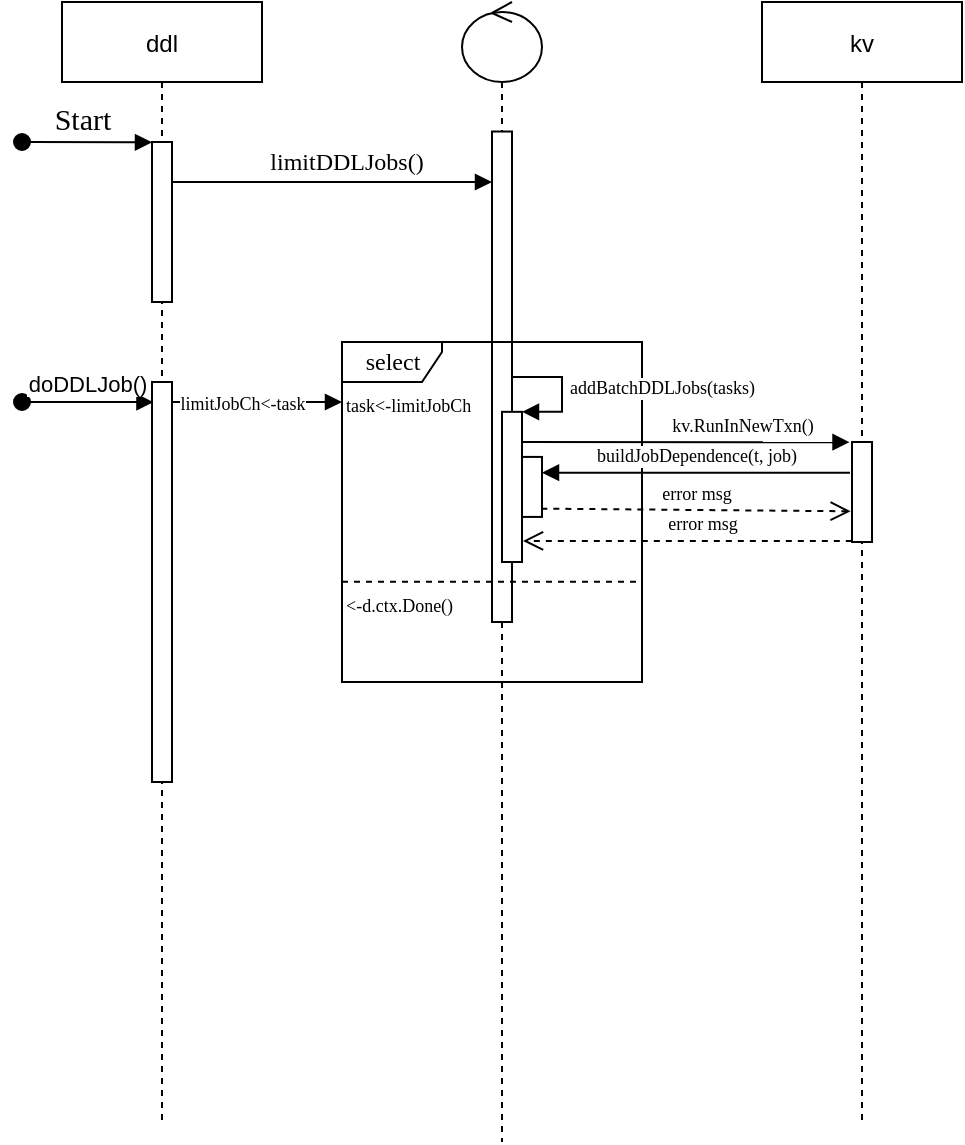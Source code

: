 <mxfile version="14.1.2" type="github">
  <diagram id="kgpKYQtTHZ0yAKxKKP6v" name="Page-1">
    <mxGraphModel dx="1144" dy="803" grid="1" gridSize="10" guides="1" tooltips="1" connect="1" arrows="1" fold="1" page="1" pageScale="1" pageWidth="850" pageHeight="1100" math="0" shadow="0">
      <root>
        <mxCell id="0" />
        <mxCell id="1" parent="0" />
        <mxCell id="3nuBFxr9cyL0pnOWT2aG-1" value="ddl" style="shape=umlLifeline;perimeter=lifelinePerimeter;container=1;collapsible=0;recursiveResize=0;rounded=0;shadow=0;strokeWidth=1;" parent="1" vertex="1">
          <mxGeometry x="120" y="80" width="100" height="560" as="geometry" />
        </mxCell>
        <mxCell id="3nuBFxr9cyL0pnOWT2aG-2" value="" style="points=[];perimeter=orthogonalPerimeter;rounded=0;shadow=0;strokeWidth=1;" parent="3nuBFxr9cyL0pnOWT2aG-1" vertex="1">
          <mxGeometry x="45" y="70" width="10" height="80" as="geometry" />
        </mxCell>
        <mxCell id="Rc-yee8FklsOBrAxNW3L-44" value="" style="points=[];perimeter=orthogonalPerimeter;rounded=0;shadow=0;strokeWidth=1;" parent="3nuBFxr9cyL0pnOWT2aG-1" vertex="1">
          <mxGeometry x="45" y="190" width="10" height="200" as="geometry" />
        </mxCell>
        <mxCell id="Rc-yee8FklsOBrAxNW3L-38" value="" style="shape=umlLifeline;participant=umlControl;perimeter=lifelinePerimeter;whiteSpace=wrap;html=1;container=1;collapsible=0;recursiveResize=0;verticalAlign=top;spacingTop=36;outlineConnect=0;labelBackgroundColor=none;fontFamily=Times New Roman;" parent="1" vertex="1">
          <mxGeometry x="320" y="80" width="40" height="570" as="geometry" />
        </mxCell>
        <mxCell id="Rc-yee8FklsOBrAxNW3L-45" value="" style="points=[];perimeter=orthogonalPerimeter;rounded=0;shadow=0;strokeWidth=1;" parent="Rc-yee8FklsOBrAxNW3L-38" vertex="1">
          <mxGeometry x="15" y="64.76" width="10" height="245.24" as="geometry" />
        </mxCell>
        <mxCell id="Rc-yee8FklsOBrAxNW3L-40" value="Start" style="html=1;verticalAlign=bottom;startArrow=oval;startFill=1;endArrow=block;startSize=8;fontFamily=Times New Roman;fontSize=15;entryX=0;entryY=0.002;entryDx=0;entryDy=0;entryPerimeter=0;" parent="1" target="3nuBFxr9cyL0pnOWT2aG-2" edge="1">
          <mxGeometry x="-0.077" width="60" relative="1" as="geometry">
            <mxPoint x="100" y="150" as="sourcePoint" />
            <mxPoint x="160" y="150" as="targetPoint" />
            <mxPoint as="offset" />
          </mxGeometry>
        </mxCell>
        <mxCell id="Rc-yee8FklsOBrAxNW3L-41" value="doDDLJob()" style="verticalAlign=bottom;startArrow=oval;endArrow=block;startSize=8;shadow=0;strokeWidth=1;entryX=0.072;entryY=0.053;entryDx=0;entryDy=0;entryPerimeter=0;" parent="1" edge="1">
          <mxGeometry relative="1" as="geometry">
            <mxPoint x="100" y="280" as="sourcePoint" />
            <mxPoint x="165.72" y="280.07" as="targetPoint" />
          </mxGeometry>
        </mxCell>
        <mxCell id="Rc-yee8FklsOBrAxNW3L-46" value="&lt;font style=&quot;font-size: 12px&quot;&gt;limitDDLJobs()&lt;/font&gt;" style="html=1;verticalAlign=bottom;endArrow=block;fontFamily=Times New Roman;fontSize=15;exitX=0.967;exitY=0.25;exitDx=0;exitDy=0;exitPerimeter=0;" parent="1" source="3nuBFxr9cyL0pnOWT2aG-2" target="Rc-yee8FklsOBrAxNW3L-45" edge="1">
          <mxGeometry x="0.093" width="80" relative="1" as="geometry">
            <mxPoint x="180" y="170" as="sourcePoint" />
            <mxPoint x="290" y="170" as="targetPoint" />
            <mxPoint as="offset" />
          </mxGeometry>
        </mxCell>
        <mxCell id="Rc-yee8FklsOBrAxNW3L-49" value="&lt;font style=&quot;font-size: 9px&quot;&gt;limitJobCh&amp;lt;-task&lt;/font&gt;" style="html=1;verticalAlign=bottom;endArrow=block;fontFamily=Times New Roman;fontSize=15;entryX=0;entryY=0.5;entryDx=0;entryDy=0;exitX=1.015;exitY=0.05;exitDx=0;exitDy=0;exitPerimeter=0;" parent="1" source="Rc-yee8FklsOBrAxNW3L-44" target="Rc-yee8FklsOBrAxNW3L-51" edge="1">
          <mxGeometry x="-0.179" y="-10" width="80" relative="1" as="geometry">
            <mxPoint x="190" y="280" as="sourcePoint" />
            <mxPoint x="228" y="290" as="targetPoint" />
            <mxPoint as="offset" />
          </mxGeometry>
        </mxCell>
        <mxCell id="Rc-yee8FklsOBrAxNW3L-50" value="select" style="shape=umlFrame;tabWidth=110;tabHeight=30;tabPosition=left;html=1;boundedLbl=1;labelInHeader=1;width=50;height=20;fontFamily=Times New Roman;" parent="1" vertex="1">
          <mxGeometry x="260" y="250" width="150" height="170" as="geometry" />
        </mxCell>
        <mxCell id="Rc-yee8FklsOBrAxNW3L-51" value="task&lt;-limitJobCh" style="text;fontSize=9;fontFamily=Times New Roman;" parent="Rc-yee8FklsOBrAxNW3L-50" vertex="1">
          <mxGeometry width="70" height="20" relative="1" as="geometry">
            <mxPoint y="20" as="offset" />
          </mxGeometry>
        </mxCell>
        <mxCell id="Rc-yee8FklsOBrAxNW3L-52" value="" style="line;strokeWidth=1;dashed=1;labelPosition=center;verticalLabelPosition=bottom;align=left;verticalAlign=top;spacingLeft=20;spacingTop=15;fontSize=9;" parent="Rc-yee8FklsOBrAxNW3L-50" vertex="1">
          <mxGeometry y="102.45" width="150" height="34.915" as="geometry" />
        </mxCell>
        <mxCell id="Rc-yee8FklsOBrAxNW3L-54" value="&lt;-d.ctx.Done()" style="text;fontSize=9;fontFamily=Times New Roman;" parent="Rc-yee8FklsOBrAxNW3L-50" vertex="1">
          <mxGeometry y="119.903" width="70" height="17.457" as="geometry" />
        </mxCell>
        <mxCell id="Rc-yee8FklsOBrAxNW3L-55" value="" style="html=1;points=[];perimeter=orthogonalPerimeter;labelBackgroundColor=none;fontFamily=Times New Roman;fontSize=9;" parent="Rc-yee8FklsOBrAxNW3L-50" vertex="1">
          <mxGeometry x="80" y="34.92" width="10" height="75.08" as="geometry" />
        </mxCell>
        <mxCell id="Rc-yee8FklsOBrAxNW3L-56" value="addBatchDDLJobs(tasks)" style="edgeStyle=orthogonalEdgeStyle;html=1;align=left;spacingLeft=2;endArrow=block;rounded=0;entryX=1;entryY=0;fontFamily=Times New Roman;fontSize=9;" parent="Rc-yee8FklsOBrAxNW3L-50" target="Rc-yee8FklsOBrAxNW3L-55" edge="1">
          <mxGeometry relative="1" as="geometry">
            <mxPoint x="85" y="17.457" as="sourcePoint" />
            <Array as="points">
              <mxPoint x="110" y="17.457" />
            </Array>
          </mxGeometry>
        </mxCell>
        <mxCell id="Rc-yee8FklsOBrAxNW3L-62" value="kv.RunInNewTxn()" style="html=1;verticalAlign=bottom;endArrow=block;fontFamily=Times New Roman;fontSize=9;entryX=-0.124;entryY=0.002;entryDx=0;entryDy=0;entryPerimeter=0;" parent="Rc-yee8FklsOBrAxNW3L-50" target="Rc-yee8FklsOBrAxNW3L-61" edge="1">
          <mxGeometry x="0.343" width="80" relative="1" as="geometry">
            <mxPoint x="90" y="50" as="sourcePoint" />
            <mxPoint x="170" y="50" as="targetPoint" />
            <mxPoint as="offset" />
          </mxGeometry>
        </mxCell>
        <mxCell id="Rc-yee8FklsOBrAxNW3L-64" value="" style="html=1;points=[];perimeter=orthogonalPerimeter;labelBackgroundColor=none;fontFamily=Times New Roman;fontSize=9;" parent="Rc-yee8FklsOBrAxNW3L-50" vertex="1">
          <mxGeometry x="90" y="57.46" width="10" height="30" as="geometry" />
        </mxCell>
        <mxCell id="Rc-yee8FklsOBrAxNW3L-59" value="kv" style="shape=umlLifeline;perimeter=lifelinePerimeter;container=1;collapsible=0;recursiveResize=0;rounded=0;shadow=0;strokeWidth=1;" parent="1" vertex="1">
          <mxGeometry x="470" y="80" width="100" height="560" as="geometry" />
        </mxCell>
        <mxCell id="Rc-yee8FklsOBrAxNW3L-61" value="" style="points=[];perimeter=orthogonalPerimeter;rounded=0;shadow=0;strokeWidth=1;" parent="Rc-yee8FklsOBrAxNW3L-59" vertex="1">
          <mxGeometry x="45" y="220" width="10" height="50" as="geometry" />
        </mxCell>
        <mxCell id="Rc-yee8FklsOBrAxNW3L-63" value="error msg" style="html=1;verticalAlign=bottom;endArrow=open;dashed=1;endSize=8;fontFamily=Times New Roman;fontSize=9;entryX=1.049;entryY=0.86;entryDx=0;entryDy=0;entryPerimeter=0;exitX=-0.009;exitY=0.99;exitDx=0;exitDy=0;exitPerimeter=0;" parent="1" source="Rc-yee8FklsOBrAxNW3L-61" target="Rc-yee8FklsOBrAxNW3L-55" edge="1">
          <mxGeometry x="-0.089" relative="1" as="geometry">
            <mxPoint x="510" y="349" as="sourcePoint" />
            <mxPoint x="425" y="330" as="targetPoint" />
            <mxPoint as="offset" />
          </mxGeometry>
        </mxCell>
        <mxCell id="Rc-yee8FklsOBrAxNW3L-65" value="buildJobDependence(t, job)" style="html=1;verticalAlign=bottom;endArrow=block;fontFamily=Times New Roman;fontSize=9;exitX=-0.1;exitY=0.307;exitDx=0;exitDy=0;exitPerimeter=0;" parent="1" source="Rc-yee8FklsOBrAxNW3L-61" target="Rc-yee8FklsOBrAxNW3L-64" edge="1">
          <mxGeometry width="80" relative="1" as="geometry">
            <mxPoint x="300" y="290" as="sourcePoint" />
            <mxPoint x="380" y="290" as="targetPoint" />
          </mxGeometry>
        </mxCell>
        <mxCell id="Rc-yee8FklsOBrAxNW3L-66" value="error msg" style="html=1;verticalAlign=bottom;endArrow=open;dashed=1;endSize=8;fontFamily=Times New Roman;fontSize=9;exitX=0.967;exitY=0.862;exitDx=0;exitDy=0;exitPerimeter=0;entryX=-0.067;entryY=0.693;entryDx=0;entryDy=0;entryPerimeter=0;" parent="1" source="Rc-yee8FklsOBrAxNW3L-64" target="Rc-yee8FklsOBrAxNW3L-61" edge="1">
          <mxGeometry relative="1" as="geometry">
            <mxPoint x="380" y="280" as="sourcePoint" />
            <mxPoint x="300" y="280" as="targetPoint" />
          </mxGeometry>
        </mxCell>
      </root>
    </mxGraphModel>
  </diagram>
</mxfile>
